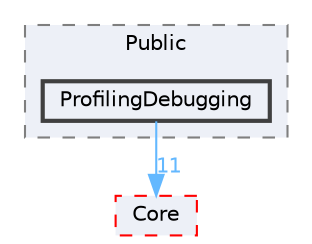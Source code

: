 digraph "ProfilingDebugging"
{
 // INTERACTIVE_SVG=YES
 // LATEX_PDF_SIZE
  bgcolor="transparent";
  edge [fontname=Helvetica,fontsize=10,labelfontname=Helvetica,labelfontsize=10];
  node [fontname=Helvetica,fontsize=10,shape=box,height=0.2,width=0.4];
  compound=true
  subgraph clusterdir_7df75d9827b495046bbbe8fab89ca3fb {
    graph [ bgcolor="#edf0f7", pencolor="grey50", label="Public", fontname=Helvetica,fontsize=10 style="filled,dashed", URL="dir_7df75d9827b495046bbbe8fab89ca3fb.html",tooltip=""]
  dir_fc33c9c19984c4e2446ab49ae587ca91 [label="ProfilingDebugging", fillcolor="#edf0f7", color="grey25", style="filled,bold", URL="dir_fc33c9c19984c4e2446ab49ae587ca91.html",tooltip=""];
  }
  dir_0e6cddcc9caa1238c7f3774224afaa45 [label="Core", fillcolor="#edf0f7", color="red", style="filled,dashed", URL="dir_0e6cddcc9caa1238c7f3774224afaa45.html",tooltip=""];
  dir_fc33c9c19984c4e2446ab49ae587ca91->dir_0e6cddcc9caa1238c7f3774224afaa45 [headlabel="11", labeldistance=1.5 headhref="dir_000775_000266.html" href="dir_000775_000266.html" color="steelblue1" fontcolor="steelblue1"];
}
